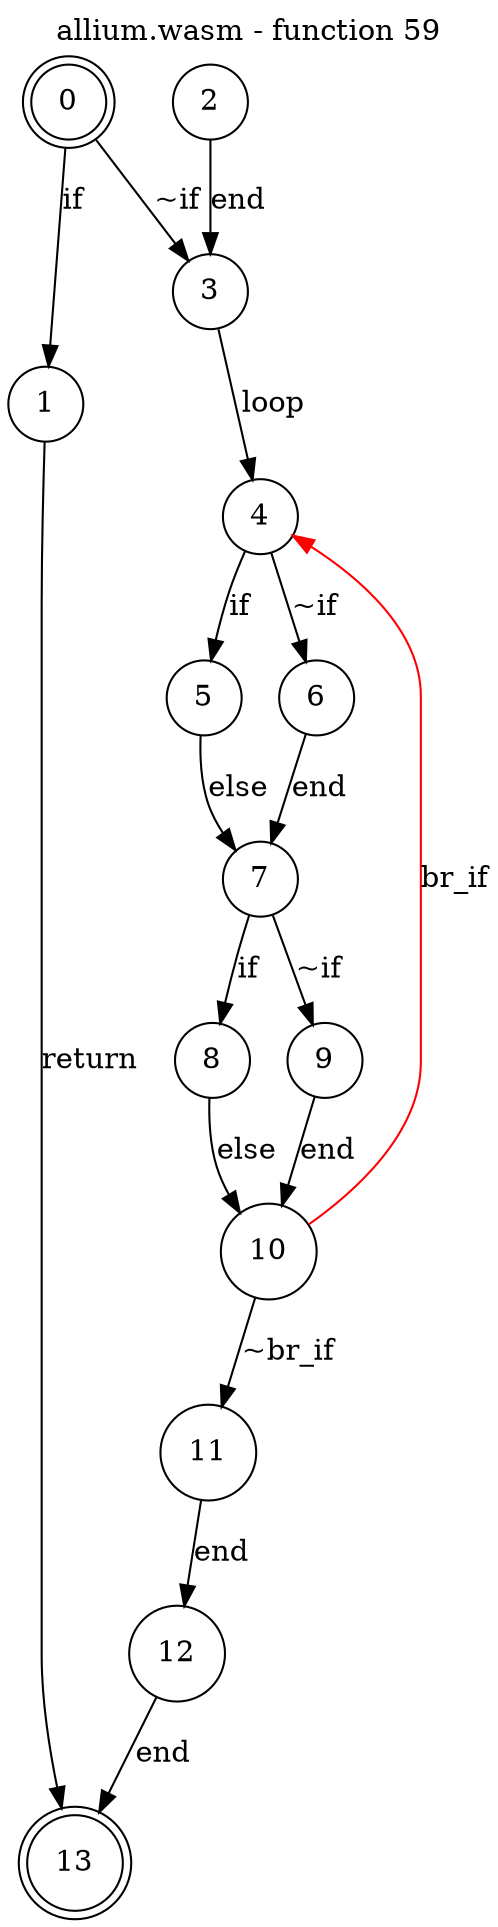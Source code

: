 digraph finite_state_machine {
    label = "allium.wasm - function 59"
    labelloc =  t
    labelfontsize = 16
    labelfontcolor = black
    labelfontname = "Helvetica"
    node [shape = doublecircle]; 0 13;
    node [shape = circle];
    0 -> 1[label = "if"];
    0 -> 3[label = "~if"];
    1 -> 13[label = "return"];
    2 -> 3[label = "end"];
    3 -> 4[label = "loop"];
    4 -> 5[label = "if"];
    4 -> 6[label = "~if"];
    5 -> 7[label = "else"];
    6 -> 7[label = "end"];
    7 -> 8[label = "if"];
    7 -> 9[label = "~if"];
    8 -> 10[label = "else"];
    9 -> 10[label = "end"];
    10 -> 11[label = "~br_if"];
    10 -> 4[color="red" label = "br_if"];
    11 -> 12[label = "end"];
    12 -> 13[label = "end"];
}
